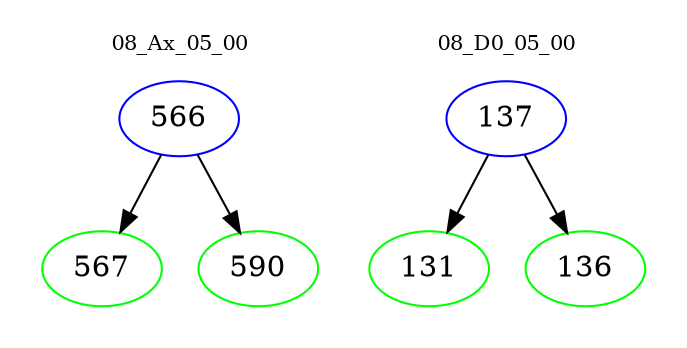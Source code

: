 digraph{
subgraph cluster_0 {
color = white
label = "08_Ax_05_00";
fontsize=10;
T0_566 [label="566", color="blue"]
T0_566 -> T0_567 [color="black"]
T0_567 [label="567", color="green"]
T0_566 -> T0_590 [color="black"]
T0_590 [label="590", color="green"]
}
subgraph cluster_1 {
color = white
label = "08_D0_05_00";
fontsize=10;
T1_137 [label="137", color="blue"]
T1_137 -> T1_131 [color="black"]
T1_131 [label="131", color="green"]
T1_137 -> T1_136 [color="black"]
T1_136 [label="136", color="green"]
}
}

